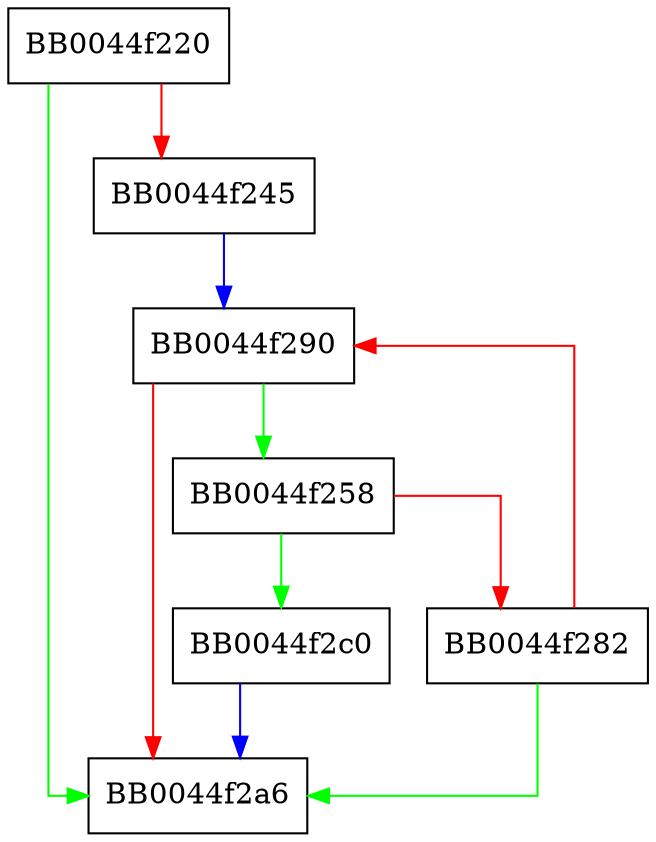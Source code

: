 digraph RSA_encrypt_loop {
  node [shape="box"];
  graph [splines=ortho];
  BB0044f220 -> BB0044f2a6 [color="green"];
  BB0044f220 -> BB0044f245 [color="red"];
  BB0044f245 -> BB0044f290 [color="blue"];
  BB0044f258 -> BB0044f2c0 [color="green"];
  BB0044f258 -> BB0044f282 [color="red"];
  BB0044f282 -> BB0044f2a6 [color="green"];
  BB0044f282 -> BB0044f290 [color="red"];
  BB0044f290 -> BB0044f258 [color="green"];
  BB0044f290 -> BB0044f2a6 [color="red"];
  BB0044f2c0 -> BB0044f2a6 [color="blue"];
}